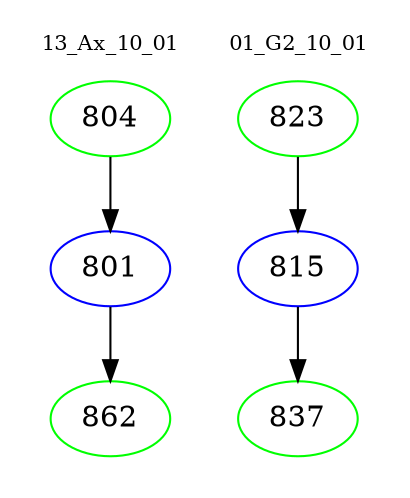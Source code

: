 digraph{
subgraph cluster_0 {
color = white
label = "13_Ax_10_01";
fontsize=10;
T0_804 [label="804", color="green"]
T0_804 -> T0_801 [color="black"]
T0_801 [label="801", color="blue"]
T0_801 -> T0_862 [color="black"]
T0_862 [label="862", color="green"]
}
subgraph cluster_1 {
color = white
label = "01_G2_10_01";
fontsize=10;
T1_823 [label="823", color="green"]
T1_823 -> T1_815 [color="black"]
T1_815 [label="815", color="blue"]
T1_815 -> T1_837 [color="black"]
T1_837 [label="837", color="green"]
}
}
